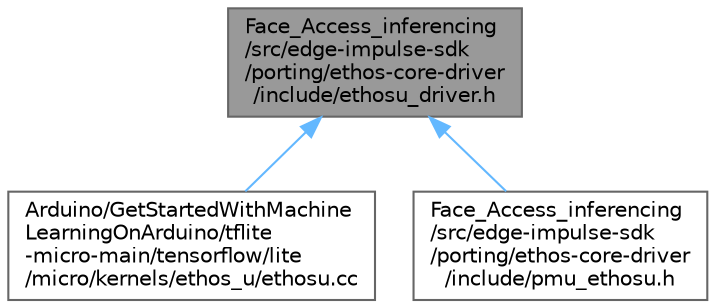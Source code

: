 digraph "Face_Access_inferencing/src/edge-impulse-sdk/porting/ethos-core-driver/include/ethosu_driver.h"
{
 // LATEX_PDF_SIZE
  bgcolor="transparent";
  edge [fontname=Helvetica,fontsize=10,labelfontname=Helvetica,labelfontsize=10];
  node [fontname=Helvetica,fontsize=10,shape=box,height=0.2,width=0.4];
  Node1 [id="Node000001",label="Face_Access_inferencing\l/src/edge-impulse-sdk\l/porting/ethos-core-driver\l/include/ethosu_driver.h",height=0.2,width=0.4,color="gray40", fillcolor="grey60", style="filled", fontcolor="black",tooltip=" "];
  Node1 -> Node2 [id="edge1_Node000001_Node000002",dir="back",color="steelblue1",style="solid",tooltip=" "];
  Node2 [id="Node000002",label="Arduino/GetStartedWithMachine\lLearningOnArduino/tflite\l-micro-main/tensorflow/lite\l/micro/kernels/ethos_u/ethosu.cc",height=0.2,width=0.4,color="grey40", fillcolor="white", style="filled",URL="$ethos__u_2ethosu_8cc.html",tooltip=" "];
  Node1 -> Node3 [id="edge2_Node000001_Node000003",dir="back",color="steelblue1",style="solid",tooltip=" "];
  Node3 [id="Node000003",label="Face_Access_inferencing\l/src/edge-impulse-sdk\l/porting/ethos-core-driver\l/include/pmu_ethosu.h",height=0.2,width=0.4,color="grey40", fillcolor="white", style="filled",URL="$pmu__ethosu_8h.html",tooltip=" "];
}
